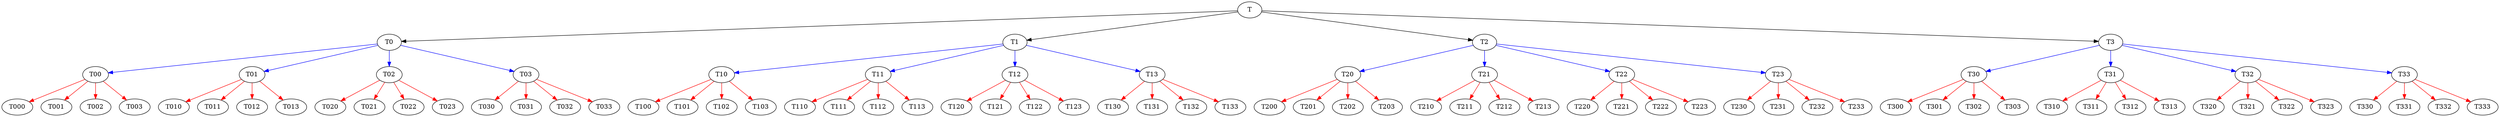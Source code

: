 digraph tree {
     T -> T0 [color=black]
     T -> T1 [color=black]
     T -> T2 [color=black]
     T -> T3 [color=black]
     T0 -> T00 [color=blue]
     T0 -> T01 [color=blue]
     T0 -> T02 [color=blue]
     T0 -> T03 [color=blue]
     T00 -> T000 [color=red]
     T00 -> T001 [color=red]
     T00 -> T002 [color=red]
     T00 -> T003 [color=red]
     T01 -> T010 [color=red]
     T01 -> T011 [color=red]
     T01 -> T012 [color=red]
     T01 -> T013 [color=red]
     T02 -> T020 [color=red]
     T02 -> T021 [color=red]
     T02 -> T022 [color=red]
     T02 -> T023 [color=red]
     T03 -> T030 [color=red]
     T03 -> T031 [color=red]
     T03 -> T032 [color=red]
     T03 -> T033 [color=red]
     T1 -> T10 [color=blue]
     T1 -> T11 [color=blue]
     T1 -> T12 [color=blue]
     T1 -> T13 [color=blue]
     T10 -> T100 [color=red]
     T10 -> T101 [color=red]
     T10 -> T102 [color=red]
     T10 -> T103 [color=red]
     T11 -> T110 [color=red]
     T11 -> T111 [color=red]
     T11 -> T112 [color=red]
     T11 -> T113 [color=red]
     T12 -> T120 [color=red]
     T12 -> T121 [color=red]
     T12 -> T122 [color=red]
     T12 -> T123 [color=red]
     T13 -> T130 [color=red]
     T13 -> T131 [color=red]
     T13 -> T132 [color=red]
     T13 -> T133 [color=red]
     T2 -> T20 [color=blue]
     T2 -> T21 [color=blue]
     T2 -> T22 [color=blue]
     T2 -> T23 [color=blue]
     T20 -> T200 [color=red]
     T20 -> T201 [color=red]
     T20 -> T202 [color=red]
     T20 -> T203 [color=red]
     T21 -> T210 [color=red]
     T21 -> T211 [color=red]
     T21 -> T212 [color=red]
     T21 -> T213 [color=red]
     T22 -> T220 [color=red]
     T22 -> T221 [color=red]
     T22 -> T222 [color=red]
     T22 -> T223 [color=red]
     T23 -> T230 [color=red]
     T23 -> T231 [color=red]
     T23 -> T232 [color=red]
     T23 -> T233 [color=red]
     T3 -> T30 [color=blue]
     T3 -> T31 [color=blue]
     T3 -> T32 [color=blue]
     T3 -> T33 [color=blue]
     T30 -> T300 [color=red]
     T30 -> T301 [color=red]
     T30 -> T302 [color=red]
     T30 -> T303 [color=red]
     T31 -> T310 [color=red]
     T31 -> T311 [color=red]
     T31 -> T312 [color=red]
     T31 -> T313 [color=red]
     T32 -> T320 [color=red]
     T32 -> T321 [color=red]
     T32 -> T322 [color=red]
     T32 -> T323 [color=red]
     T33 -> T330 [color=red]
     T33 -> T331 [color=red]
     T33 -> T332 [color=red]
     T33 -> T333 [color=red]
}

